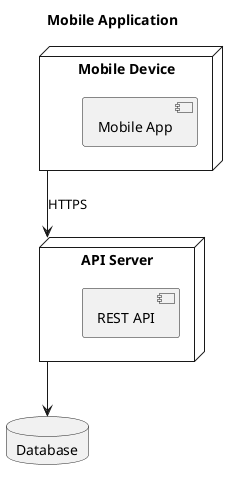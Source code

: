 @startuml mobile-app
title Mobile Application

node "Mobile Device" as mobile {
  [Mobile App]
}

node "API Server" as api {
  [REST API]
}

database "Database" as db

mobile --> api : HTTPS
api --> db

@enduml
